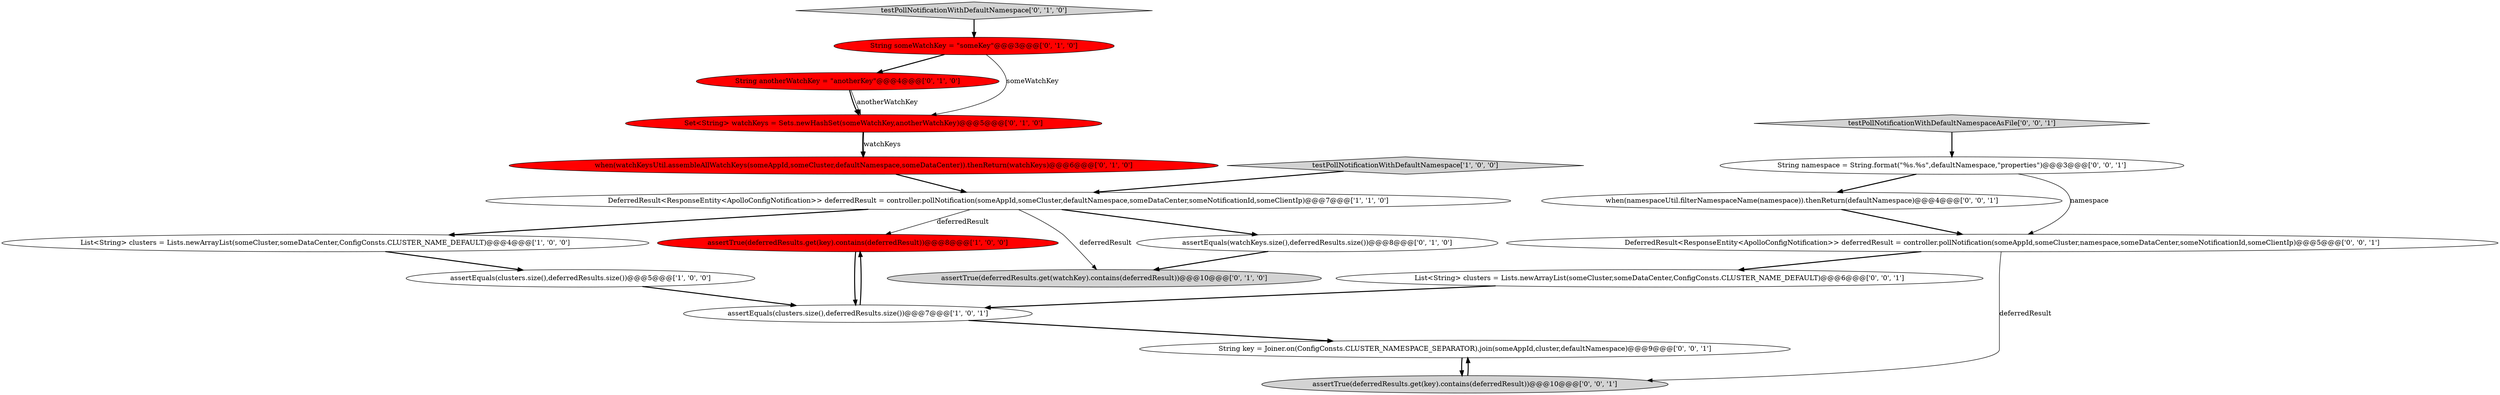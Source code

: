 digraph {
1 [style = filled, label = "assertTrue(deferredResults.get(key).contains(deferredResult))@@@8@@@['1', '0', '0']", fillcolor = red, shape = ellipse image = "AAA1AAABBB1BBB"];
5 [style = filled, label = "assertEquals(clusters.size(),deferredResults.size())@@@7@@@['1', '0', '1']", fillcolor = white, shape = ellipse image = "AAA0AAABBB1BBB"];
4 [style = filled, label = "testPollNotificationWithDefaultNamespace['1', '0', '0']", fillcolor = lightgray, shape = diamond image = "AAA0AAABBB1BBB"];
7 [style = filled, label = "String someWatchKey = \"someKey\"@@@3@@@['0', '1', '0']", fillcolor = red, shape = ellipse image = "AAA1AAABBB2BBB"];
15 [style = filled, label = "testPollNotificationWithDefaultNamespaceAsFile['0', '0', '1']", fillcolor = lightgray, shape = diamond image = "AAA0AAABBB3BBB"];
9 [style = filled, label = "testPollNotificationWithDefaultNamespace['0', '1', '0']", fillcolor = lightgray, shape = diamond image = "AAA0AAABBB2BBB"];
13 [style = filled, label = "assertTrue(deferredResults.get(key).contains(deferredResult))@@@10@@@['0', '0', '1']", fillcolor = lightgray, shape = ellipse image = "AAA0AAABBB3BBB"];
12 [style = filled, label = "when(watchKeysUtil.assembleAllWatchKeys(someAppId,someCluster,defaultNamespace,someDataCenter)).thenReturn(watchKeys)@@@6@@@['0', '1', '0']", fillcolor = red, shape = ellipse image = "AAA1AAABBB2BBB"];
14 [style = filled, label = "String namespace = String.format(\"%s.%s\",defaultNamespace,\"properties\")@@@3@@@['0', '0', '1']", fillcolor = white, shape = ellipse image = "AAA0AAABBB3BBB"];
8 [style = filled, label = "String anotherWatchKey = \"anotherKey\"@@@4@@@['0', '1', '0']", fillcolor = red, shape = ellipse image = "AAA1AAABBB2BBB"];
17 [style = filled, label = "when(namespaceUtil.filterNamespaceName(namespace)).thenReturn(defaultNamespace)@@@4@@@['0', '0', '1']", fillcolor = white, shape = ellipse image = "AAA0AAABBB3BBB"];
11 [style = filled, label = "Set<String> watchKeys = Sets.newHashSet(someWatchKey,anotherWatchKey)@@@5@@@['0', '1', '0']", fillcolor = red, shape = ellipse image = "AAA1AAABBB2BBB"];
10 [style = filled, label = "assertTrue(deferredResults.get(watchKey).contains(deferredResult))@@@10@@@['0', '1', '0']", fillcolor = lightgray, shape = ellipse image = "AAA0AAABBB2BBB"];
19 [style = filled, label = "String key = Joiner.on(ConfigConsts.CLUSTER_NAMESPACE_SEPARATOR).join(someAppId,cluster,defaultNamespace)@@@9@@@['0', '0', '1']", fillcolor = white, shape = ellipse image = "AAA0AAABBB3BBB"];
0 [style = filled, label = "assertEquals(clusters.size(),deferredResults.size())@@@5@@@['1', '0', '0']", fillcolor = white, shape = ellipse image = "AAA0AAABBB1BBB"];
2 [style = filled, label = "List<String> clusters = Lists.newArrayList(someCluster,someDataCenter,ConfigConsts.CLUSTER_NAME_DEFAULT)@@@4@@@['1', '0', '0']", fillcolor = white, shape = ellipse image = "AAA0AAABBB1BBB"];
16 [style = filled, label = "List<String> clusters = Lists.newArrayList(someCluster,someDataCenter,ConfigConsts.CLUSTER_NAME_DEFAULT)@@@6@@@['0', '0', '1']", fillcolor = white, shape = ellipse image = "AAA0AAABBB3BBB"];
18 [style = filled, label = "DeferredResult<ResponseEntity<ApolloConfigNotification>> deferredResult = controller.pollNotification(someAppId,someCluster,namespace,someDataCenter,someNotificationId,someClientIp)@@@5@@@['0', '0', '1']", fillcolor = white, shape = ellipse image = "AAA0AAABBB3BBB"];
3 [style = filled, label = "DeferredResult<ResponseEntity<ApolloConfigNotification>> deferredResult = controller.pollNotification(someAppId,someCluster,defaultNamespace,someDataCenter,someNotificationId,someClientIp)@@@7@@@['1', '1', '0']", fillcolor = white, shape = ellipse image = "AAA0AAABBB1BBB"];
6 [style = filled, label = "assertEquals(watchKeys.size(),deferredResults.size())@@@8@@@['0', '1', '0']", fillcolor = white, shape = ellipse image = "AAA0AAABBB2BBB"];
1->5 [style = bold, label=""];
4->3 [style = bold, label=""];
15->14 [style = bold, label=""];
11->12 [style = solid, label="watchKeys"];
8->11 [style = solid, label="anotherWatchKey"];
3->10 [style = solid, label="deferredResult"];
7->11 [style = solid, label="someWatchKey"];
3->6 [style = bold, label=""];
14->17 [style = bold, label=""];
11->12 [style = bold, label=""];
3->1 [style = solid, label="deferredResult"];
9->7 [style = bold, label=""];
7->8 [style = bold, label=""];
5->19 [style = bold, label=""];
5->1 [style = bold, label=""];
13->19 [style = bold, label=""];
2->0 [style = bold, label=""];
18->13 [style = solid, label="deferredResult"];
19->13 [style = bold, label=""];
3->2 [style = bold, label=""];
6->10 [style = bold, label=""];
16->5 [style = bold, label=""];
14->18 [style = solid, label="namespace"];
12->3 [style = bold, label=""];
8->11 [style = bold, label=""];
17->18 [style = bold, label=""];
0->5 [style = bold, label=""];
18->16 [style = bold, label=""];
}
